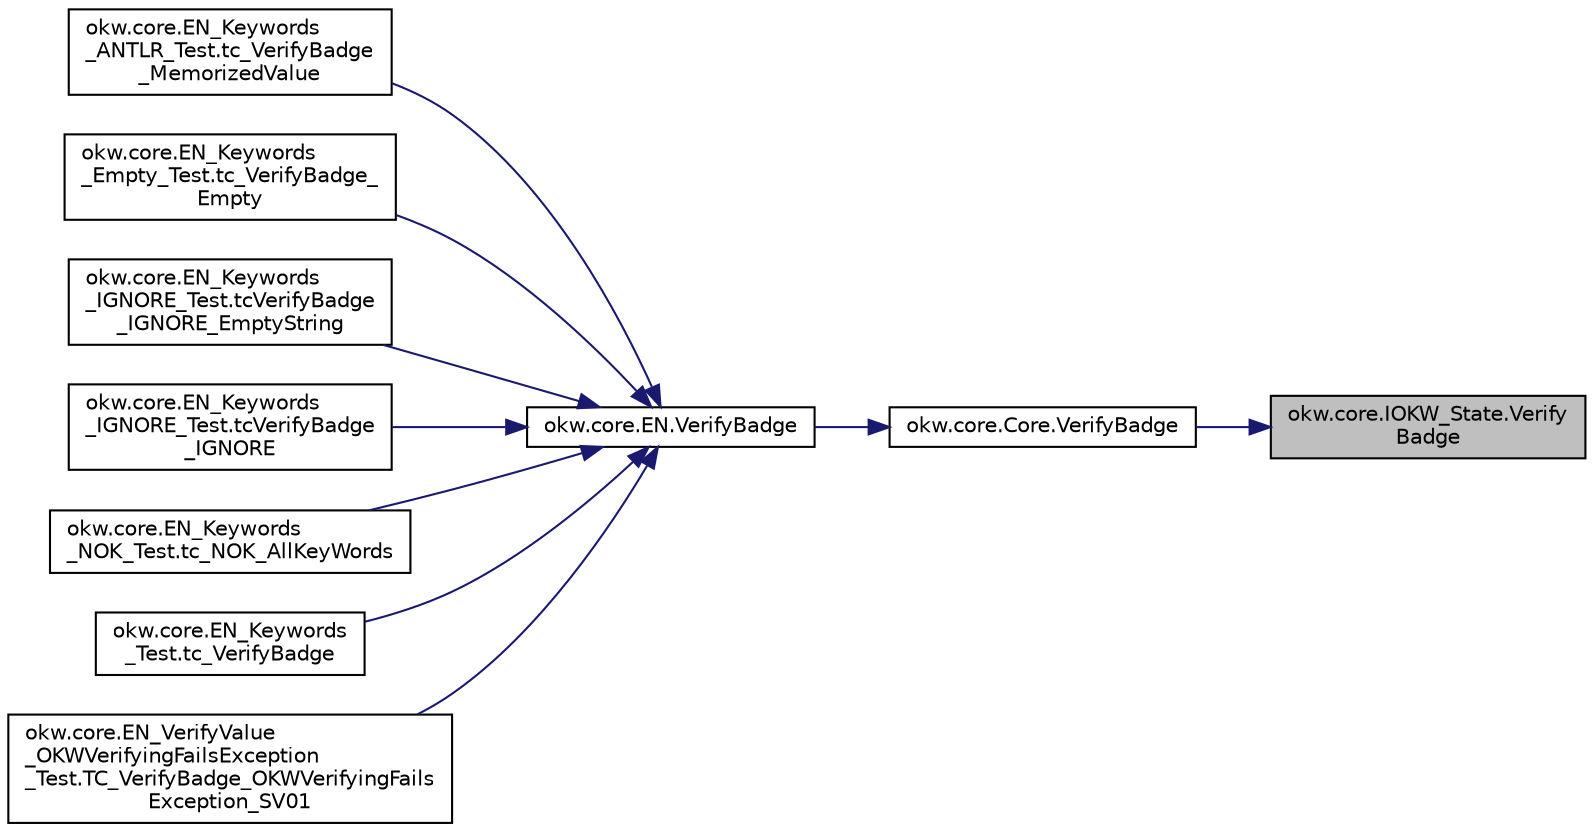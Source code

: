 digraph "okw.core.IOKW_State.VerifyBadge"
{
 // INTERACTIVE_SVG=YES
 // LATEX_PDF_SIZE
  edge [fontname="Helvetica",fontsize="10",labelfontname="Helvetica",labelfontsize="10"];
  node [fontname="Helvetica",fontsize="10",shape=record];
  rankdir="RL";
  Node3986 [label="okw.core.IOKW_State.Verify\lBadge",height=0.2,width=0.4,color="black", fillcolor="grey75", style="filled", fontcolor="black",tooltip="Überprüft den Badge des Objektes ."];
  Node3986 -> Node3987 [dir="back",color="midnightblue",fontsize="10",style="solid",fontname="Helvetica"];
  Node3987 [label="okw.core.Core.VerifyBadge",height=0.2,width=0.4,color="black", fillcolor="white", style="filled",URL="$classokw_1_1core_1_1_core.html#a1ef41049d026a423f72c8e59770fd30e",tooltip="Überprüft den Badge des Objektes ."];
  Node3987 -> Node3988 [dir="back",color="midnightblue",fontsize="10",style="solid",fontname="Helvetica"];
  Node3988 [label="okw.core.EN.VerifyBadge",height=0.2,width=0.4,color="black", fillcolor="white", style="filled",URL="$classokw_1_1core_1_1_e_n.html#a3e6f852b199a67adc840960a96a9e6b3",tooltip="Überprüft den Badge des Objektes ."];
  Node3988 -> Node3989 [dir="back",color="midnightblue",fontsize="10",style="solid",fontname="Helvetica"];
  Node3989 [label="okw.core.EN_Keywords\l_ANTLR_Test.tc_VerifyBadge\l_MemorizedValue",height=0.2,width=0.4,color="black", fillcolor="white", style="filled",URL="$classokw_1_1core_1_1_e_n___keywords___a_n_t_l_r___test.html#a54243da38e7f31b496f9413a4b238e19",tooltip=" "];
  Node3988 -> Node3990 [dir="back",color="midnightblue",fontsize="10",style="solid",fontname="Helvetica"];
  Node3990 [label="okw.core.EN_Keywords\l_Empty_Test.tc_VerifyBadge_\lEmpty",height=0.2,width=0.4,color="black", fillcolor="white", style="filled",URL="$classokw_1_1core_1_1_e_n___keywords___empty___test.html#adf4e014dad4eb7e14117ecf0b9819a61",tooltip="Prüft \"${EMPTY}\" für das Schlüsslewort VerifyBadge(string,string)"];
  Node3988 -> Node3991 [dir="back",color="midnightblue",fontsize="10",style="solid",fontname="Helvetica"];
  Node3991 [label="okw.core.EN_Keywords\l_IGNORE_Test.tcVerifyBadge\l_IGNORE_EmptyString",height=0.2,width=0.4,color="black", fillcolor="white", style="filled",URL="$classokw_1_1core_1_1_e_n___keywords___i_g_n_o_r_e___test.html#a7e466d22a1777038bf749ddac487c968",tooltip="Prüft ob das Schlüsselwort VerifyLabel( FN, \"\" ) nicht ausgeführt wird."];
  Node3988 -> Node3992 [dir="back",color="midnightblue",fontsize="10",style="solid",fontname="Helvetica"];
  Node3992 [label="okw.core.EN_Keywords\l_IGNORE_Test.tcVerifyBadge\l_IGNORE",height=0.2,width=0.4,color="black", fillcolor="white", style="filled",URL="$classokw_1_1core_1_1_e_n___keywords___i_g_n_o_r_e___test.html#a2532dfa7894ff84744eb0529c5186f5a",tooltip="Prüft ob das Schlüsselwort VerifyVerifyBadge( FN, \"${IGNORE}\" ) nicht ausgeführt wird."];
  Node3988 -> Node3993 [dir="back",color="midnightblue",fontsize="10",style="solid",fontname="Helvetica"];
  Node3993 [label="okw.core.EN_Keywords\l_NOK_Test.tc_NOK_AllKeyWords",height=0.2,width=0.4,color="black", fillcolor="white", style="filled",URL="$classokw_1_1core_1_1_e_n___keywords___n_o_k___test.html#a81a960a2341dfb0e27da7871291c84dc",tooltip="Prüft methoden aufruf für einen einfachen Click."];
  Node3988 -> Node3994 [dir="back",color="midnightblue",fontsize="10",style="solid",fontname="Helvetica"];
  Node3994 [label="okw.core.EN_Keywords\l_Test.tc_VerifyBadge",height=0.2,width=0.4,color="black", fillcolor="white", style="filled",URL="$classokw_1_1core_1_1_e_n___keywords___test.html#a99e3b8b468e9a49cbdc4fdd7cfe89ac5",tooltip="\"Normaler\" Testfall für das Schlüsselwort EN.VerifyBadge(String,String)."];
  Node3988 -> Node3995 [dir="back",color="midnightblue",fontsize="10",style="solid",fontname="Helvetica"];
  Node3995 [label="okw.core.EN_VerifyValue\l_OKWVerifyingFailsException\l_Test.TC_VerifyBadge_OKWVerifyingFails\lException_SV01",height=0.2,width=0.4,color="black", fillcolor="white", style="filled",URL="$classokw_1_1core_1_1_e_n___verify_value___o_k_w_verifying_fails_exception___test.html#abd6e687e5304baa03c092206b7ba51ee",tooltip="Test auf das fehlerwerfen von VerifyBadge."];
}
